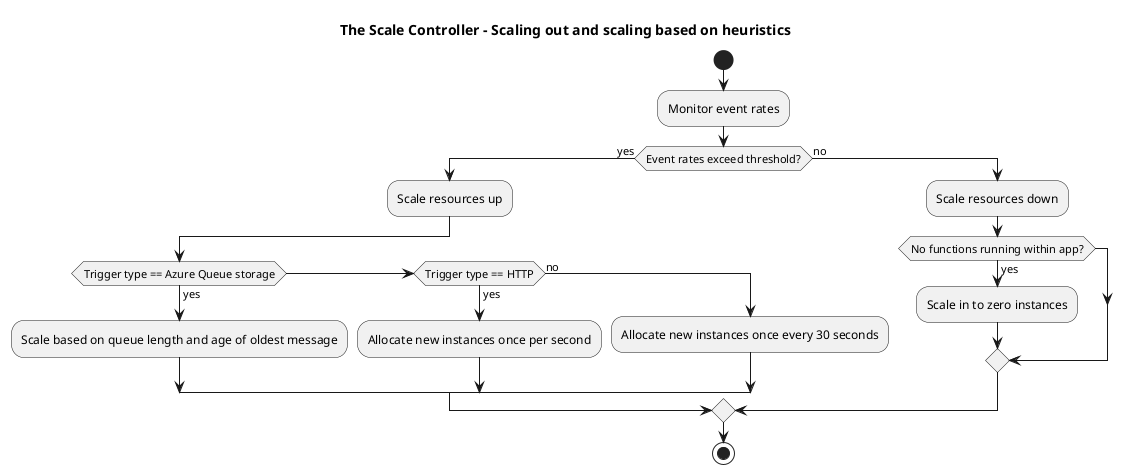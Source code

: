 @startuml "The Scale Controller - Scaling out and scaling based on heuristics"

title "The Scale Controller - Scaling out and scaling based on heuristics"
start

:Monitor event rates;
if (Event rates exceed threshold?) then (yes)
  :Scale resources up;
  if (Trigger type == Azure Queue storage) then (yes)
    :Scale based on queue length and age of oldest message;
  elseif (Trigger type == HTTP) then (yes)
    :Allocate new instances once per second;
  else (no)
    :Allocate new instances once every 30 seconds;
  endif
else (no)
  :Scale resources down;
  if (No functions running within app?) then (yes)
    :Scale in to zero instances;
  endif
endif

stop

@enduml